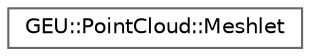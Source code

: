 digraph "Gráfico de jerarquía de clases"
{
 // LATEX_PDF_SIZE
  bgcolor="transparent";
  edge [fontname=Helvetica,fontsize=10,labelfontname=Helvetica,labelfontsize=10];
  node [fontname=Helvetica,fontsize=10,shape=box,height=0.2,width=0.4];
  rankdir="LR";
  Node0 [id="Node000000",label="GEU::PointCloud::Meshlet",height=0.2,width=0.4,color="grey40", fillcolor="white", style="filled",URL="$dd/d07/struct_g_e_u_1_1_point_cloud_1_1_meshlet.html",tooltip=" "];
}
